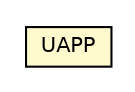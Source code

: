 #!/usr/local/bin/dot
#
# Class diagram 
# Generated by UMLGraph version R5_6-24-gf6e263 (http://www.umlgraph.org/)
#

digraph G {
	edge [fontname="Helvetica",fontsize=10,labelfontname="Helvetica",labelfontsize=10];
	node [fontname="Helvetica",fontsize=10,shape=plaintext];
	nodesep=0.25;
	ranksep=0.5;
	// org.universAAL.tools.ucc.model.UAPP
	c105398 [label=<<table title="org.universAAL.tools.ucc.model.UAPP" border="0" cellborder="1" cellspacing="0" cellpadding="2" port="p" bgcolor="lemonChiffon" href="./UAPP.html">
		<tr><td><table border="0" cellspacing="0" cellpadding="1">
<tr><td align="center" balign="center"> UAPP </td></tr>
		</table></td></tr>
		</table>>, URL="./UAPP.html", fontname="Helvetica", fontcolor="black", fontsize=10.0];
}


